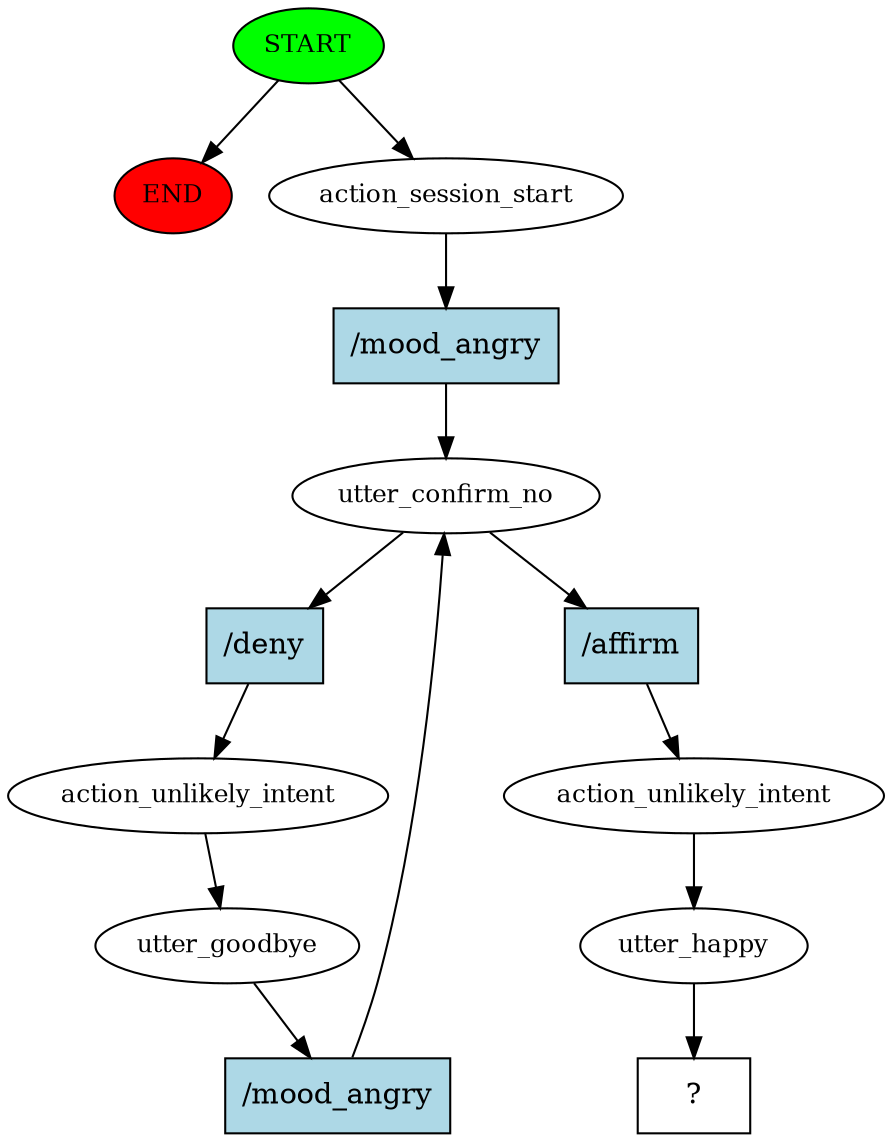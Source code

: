 digraph  {
0 [class="start active", fillcolor=green, fontsize=12, label=START, style=filled];
"-1" [class=end, fillcolor=red, fontsize=12, label=END, style=filled];
1 [class=active, fontsize=12, label=action_session_start];
2 [class=active, fontsize=12, label=utter_confirm_no];
3 [class=active, fontsize=12, label=action_unlikely_intent];
4 [class=active, fontsize=12, label=utter_goodbye];
6 [class=active, fontsize=12, label=action_unlikely_intent];
7 [class=active, fontsize=12, label=utter_happy];
8 [class="intent dashed active", label="  ?  ", shape=rect];
9 [class="intent active", fillcolor=lightblue, label="/mood_angry", shape=rect, style=filled];
10 [class="intent active", fillcolor=lightblue, label="/deny", shape=rect, style=filled];
11 [class="intent active", fillcolor=lightblue, label="/affirm", shape=rect, style=filled];
12 [class="intent active", fillcolor=lightblue, label="/mood_angry", shape=rect, style=filled];
0 -> "-1"  [class="", key=NONE, label=""];
0 -> 1  [class=active, key=NONE, label=""];
1 -> 9  [class=active, key=0];
2 -> 10  [class=active, key=0];
2 -> 11  [class=active, key=0];
3 -> 4  [class=active, key=NONE, label=""];
4 -> 12  [class=active, key=0];
6 -> 7  [class=active, key=NONE, label=""];
7 -> 8  [class=active, key=NONE, label=""];
9 -> 2  [class=active, key=0];
10 -> 3  [class=active, key=0];
11 -> 6  [class=active, key=0];
12 -> 2  [class=active, key=0];
}
